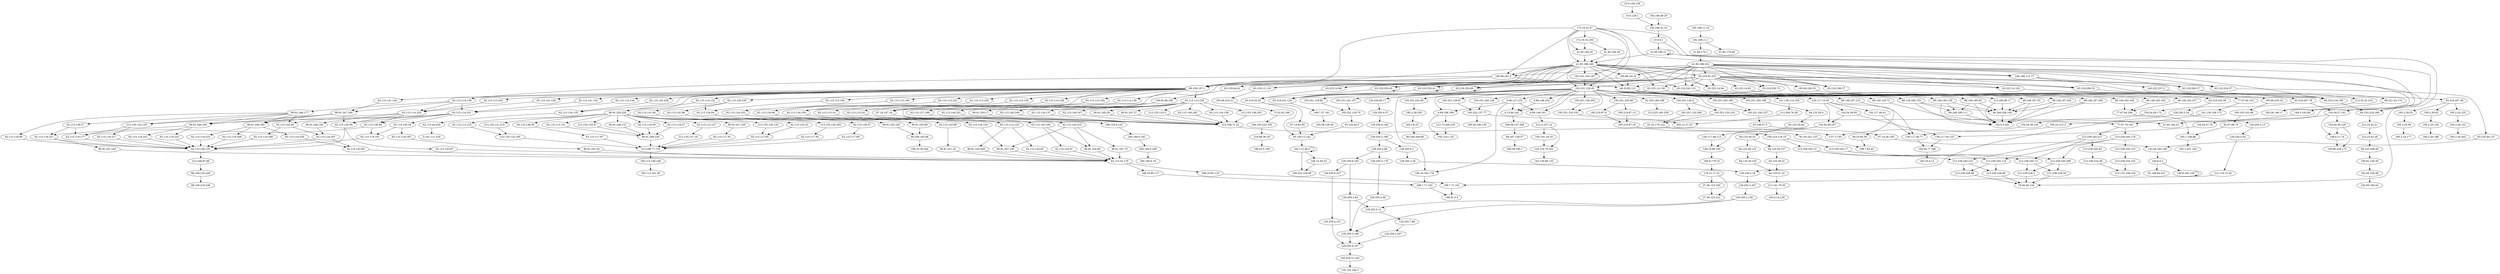 digraph  {
	"80.91.246.184" -> "62.115.119.225"	 [weight=5];
	"80.91.246.184" -> "62.115.119.221"	 [weight=3];
	"80.91.246.184" -> "62.115.119.241"	 [weight=4];
	"80.91.246.180" -> "62.115.119.209"	 [weight=5];
	"80.91.246.180" -> "62.115.119.229"	 [weight=1];
	"80.91.246.180" -> "62.115.119.223"	 [weight=4];
	"80.91.246.182" -> "62.115.119.207"	 [weight=2];
	"213.248.77.118" -> "195.113.156.106"	 [weight=90];
	"213.155.133.47" -> "80.91.249.226"	 [weight=5];
	"62.115.142.228" -> "62.115.134.135"	 [weight=71];
	"63.218.250.45" -> "63.218.250.45"	 [weight=13];
	"63.218.250.45" -> "63.218.251.134"	 [weight=13];
	"193.251.128.82" -> "193.251.129.70"	 [weight=4];
	"63.218.250.41" -> "63.218.250.41"	 [weight=15];
	"63.218.250.41" -> "63.218.251.134"	 [weight=15];
	"213.239.245.122" -> "213.239.224.103"	 [weight=54];
	"141.136.109.173" -> "77.67.76.142"	 [weight=84];
	"81.52.179.122" -> "78.153.231.123"	 [weight=34];
	"62.115.114.231" -> "80.91.246.184"	 [weight=5];
	"62.115.114.231" -> "62.115.143.80"	 [weight=4];
	"62.115.114.231" -> "62.115.140.34"	 [weight=7];
	"62.115.114.231" -> "62.115.139.59"	 [weight=8];
	"62.115.114.231" -> "62.115.120.94"	 [weight=2];
	"62.115.113.125" -> "213.155.132.165"	 [weight=6];
	"62.115.113.127" -> "213.155.137.19"	 [weight=5];
	"154.54.58.237" -> "130.117.48.113"	 [weight=83];
	"154.54.58.237" -> "149.14.88.150"	 [weight=3];
	"154.54.57.161" -> "154.54.57.70"	 [weight=5];
	"154.54.57.161" -> "149.6.11.74"	 [weight=2];
	"154.54.57.161" -> "154.54.39.126"	 [weight=178];
	"63.218.243.58" -> "129.250.5.24"	 [weight=18];
	"62.115.119.207" -> "62.115.140.125"	 [weight=4];
	"62.115.119.207" -> "62.115.143.95"	 [weight=2];
	"62.115.119.209" -> "62.115.140.125"	 [weight=5];
	"213.239.228.34" -> "78.46.48.134"	 [weight=29];
	"10.0.128.1" -> "192.168.32.32"	 [weight=1233];
	"129.250.5.12" -> "129.250.7.69"	 [weight=5];
	"185.98.161.9" -> "80.239.167.1"	 [weight=161];
	"185.98.161.9" -> "46.33.82.121"	 [weight=163];
	"193.251.128.4" -> "193.251.133.206"	 [weight=15];
	"193.251.128.4" -> "193.251.133.210"	 [weight=19];
	"63.218.207.38" -> "195.2.28.25"	 [weight=5];
	"63.218.207.38" -> "195.2.30.62"	 [weight=5];
	"63.218.207.38" -> "195.2.24.125"	 [weight=5];
	"185.98.161.5" -> "62.115.114.138"	 [weight=1];
	"185.98.161.5" -> "80.239.167.1"	 [weight=284];
	"185.98.161.5" -> "46.33.82.121"	 [weight=77];
	"195.66.236.53" -> "84.233.218.190"	 [weight=2];
	"81.253.184.189" -> "213.225.160.239"	 [weight=89];
	"72.52.92.166" -> "184.105.223.165"	 [weight=89];
	"80.91.254.17" -> "213.248.71.22"	 [weight=5];
	"195.219.87.13" -> "195.219.87.18"	 [weight=18];
	"63.218.55.42" -> "65.100.13.142"	 [weight=36];
	"63.218.55.42" -> "67.14.63.50"	 [weight=2];
	"41.85.184.21" -> "154.54.57.161"	 [weight=1];
	"41.85.184.21" -> "41.85.184.21"	 [weight=2];
	"41.85.184.21" -> "41.85.188.249"	 [weight=894];
	"41.85.184.25" -> "41.85.188.249"	 [weight=1072];
	"80.249.208.111" -> "192.5.5.241"	 [weight=4];
	"41.85.184.26" -> "41.85.188.249"	 [weight=1];
	"63.223.14.102" -> "77.67.94.153"	 [weight=23];
	"213.239.245.74" -> "213.239.228.34"	 [weight=17];
	"213.239.245.74" -> "213.239.228.2"	 [weight=16];
	"62.115.134.100" -> "62.115.143.210"	 [weight=3];
	"62.115.134.100" -> "62.115.143.194"	 [weight=3];
	"62.115.114.138" -> "62.115.114.231"	 [weight=21];
	"62.115.114.138" -> "62.115.114.229"	 [weight=12];
	"62.115.114.138" -> "80.91.246.177"	 [weight=37];
	"62.115.114.138" -> "80.91.247.240"	 [weight=17];
	"130.117.49.77" -> "154.54.77.186"	 [weight=31];
	"193.251.150.197" -> "193.251.129.45"	 [weight=703];
	"193.251.133.206" -> "81.52.179.122"	 [weight=15];
	"63.223.14.94" -> "77.67.94.153"	 [weight=47];
	"212.119.15.22" -> "199.7.71.161"	 [weight=10];
	"63.223.14.98" -> "63.218.55.42"	 [weight=27];
	"62.115.140.249" -> "213.248.71.22"	 [weight=6];
	"89.149.187.202" -> "192.5.5.241"	 [weight=5];
	"89.149.187.202" -> "80.249.208.140"	 [weight=5];
	"89.149.187.206" -> "192.5.5.241"	 [weight=6];
	"89.149.187.206" -> "80.249.208.140"	 [weight=4];
	"146.188.112.77" -> "140.222.237.5"	 [weight=42];
	"146.188.112.77" -> "213.53.32.210"	 [weight=45];
	"63.235.40.137" -> "143.56.245.194"	 [weight=45];
	"62.115.143.88" -> "80.91.251.52"	 [weight=5];
	"213.239.245.178" -> "213.239.245.122"	 [weight=54];
	"213.239.245.178" -> "213.239.245.206"	 [weight=4];
	"213.239.245.178" -> "213.239.245.114"	 [weight=6];
	"129.250.3.84" -> "129.250.5.12"	 [weight=4];
	"129.250.3.84" -> "129.250.3.189"	 [weight=66];
	"62.115.143.80" -> "62.115.119.207"	 [weight=4];
	"62.115.143.80" -> "62.115.119.189"	 [weight=5];
	"63.218.250.73" -> "63.218.251.134"	 [weight=45];
	"62.115.141.138" -> "62.115.114.229"	 [weight=1];
	"212.23.42.26" -> "84.233.208.26"	 [weight=91];
	"62.115.140.247" -> "213.248.71.22"	 [weight=6];
	"212.23.42.21" -> "212.23.42.26"	 [weight=91];
	"62.115.143.210" -> "80.91.254.93"	 [weight=3];
	"62.115.143.210" -> "80.91.251.230"	 [weight=5];
	"62.115.143.210" -> "80.91.247.73"	 [weight=3];
	"195.113.156.106" -> "195.113.161.50"	 [weight=90];
	"129.250.66.17" -> "129.250.4.37"	 [weight=81];
	"192.168.11.10" -> "192.168.11.1"	 [weight=1152];
	"62.115.140.125" -> "213.248.97.66"	 [weight=87];
	"89.149.183.169" -> "77.67.64.206"	 [weight=50];
	"62.115.115.14" -> "62.115.143.210"	 [weight=5];
	"89.149.183.165" -> "77.67.64.206"	 [weight=6];
	"193.251.241.157" -> "193.251.129.70"	 [weight=45];
	"62.115.114.130" -> "62.115.134.100"	 [weight=2];
	"62.115.114.132" -> "62.115.134.94"	 [weight=5];
	"62.115.114.132" -> "80.91.250.220"	 [weight=89];
	"63.218.207.78" -> "154.54.57.161"	 [weight=184];
	"63.218.207.78" -> "154.54.58.173"	 [weight=3];
	"213.239.228.2" -> "78.46.48.134"	 [weight=20];
	"195.66.224.21" -> "72.52.92.166"	 [weight=89];
	"64.125.29.25" -> "64.125.29.119"	 [weight=70];
	"64.125.29.25" -> "64.125.30.237"	 [weight=18];
	"89.149.180.129" -> "192.5.5.241"	 [weight=3];
	"89.149.180.129" -> "80.249.208.111"	 [weight=1];
	"89.149.180.129" -> "80.249.208.140"	 [weight=5];
	"195.2.28.25" -> "195.2.25.94"	 [weight=5];
	"46.33.83.30" -> "199.7.83.42"	 [weight=48];
	"193.251.216.102" -> "202.12.27.33"	 [weight=87];
	"130.117.48.113" -> "149.14.88.150"	 [weight=83];
	"199.7.71.161" -> "198.41.0.4"	 [weight=48];
	"199.7.71.163" -> "198.41.0.4"	 [weight=40];
	"89.149.185.93" -> "192.5.5.241"	 [weight=4];
	"89.149.185.93" -> "80.249.208.111"	 [weight=2];
	"89.149.185.93" -> "80.249.208.140"	 [weight=5];
	"195.2.28.250" -> "195.2.8.25"	 [weight=63];
	"213.200.76.38" -> "202.12.27.33"	 [weight=1];
	"141.136.110.230" -> "213.200.76.38"	 [weight=1];
	"213.161.79.50" -> "193.0.14.129"	 [weight=88];
	"63.218.55.253" -> "63.218.250.45"	 [weight=5];
	"63.218.55.253" -> "63.218.250.41"	 [weight=10];
	"63.218.55.253" -> "195.66.236.53"	 [weight=2];
	"63.218.55.253" -> "63.223.14.102"	 [weight=16];
	"63.218.55.253" -> "63.223.14.94"	 [weight=25];
	"63.218.55.253" -> "63.223.14.98"	 [weight=13];
	"63.218.55.253" -> "63.218.250.73"	 [weight=27];
	"63.218.55.253" -> "63.218.188.37"	 [weight=100];
	"63.218.55.253" -> "63.218.64.61"	 [weight=52];
	"63.218.55.253" -> "63.223.14.82"	 [weight=1];
	"63.218.55.253" -> "63.218.250.69"	 [weight=8];
	"63.218.55.253" -> "63.218.234.37"	 [weight=30];
	"63.218.55.253" -> "63.218.242.121"	 [weight=11];
	"63.218.55.253" -> "63.218.206.33"	 [weight=108];
	"63.218.55.253" -> "63.218.206.37"	 [weight=11];
	"63.218.55.253" -> "63.223.14.138"	 [weight=16];
	"63.218.55.253" -> "84.233.218.190"	 [weight=48];
	"63.218.55.253" -> "63.218.12.118"	 [weight=45];
	"159.63.48.109" -> "67.16.147.18"	 [weight=53];
	"159.63.48.109" -> "189.125.6.122"	 [weight=36];
	"4.15.84.142" -> "209.59.157.206"	 [weight=85];
	"62.115.119.177" -> "62.115.140.125"	 [weight=16];
	"80.91.245.29" -> "213.248.71.22"	 [weight=6];
	"185.8.179.23" -> "178.21.17.21"	 [weight=86];
	"213.239.245.82" -> "213.239.224.39"	 [weight=30];
	"154.54.57.70" -> "130.117.50.133"	 [weight=5];
	"80.91.247.239" -> "62.115.117.91"	 [weight=6];
	"89.221.43.174" -> "149.3.183.89"	 [weight=1];
	"192.168.32.32" -> "10.0.0.1"	 [weight=2481];
	"77.67.76.142" -> "213.239.245.178"	 [weight=64];
	"77.67.76.142" -> "213.239.245.217"	 [weight=59];
	"67.16.147.18" -> "189.125.6.122"	 [weight=54];
	"130.117.49.41" -> "130.117.49.77"	 [weight=26];
	"62.115.114.229" -> "80.91.246.180"	 [weight=1];
	"62.115.114.229" -> "80.91.246.182"	 [weight=2];
	"62.115.114.229" -> "62.115.139.59"	 [weight=4];
	"62.115.114.229" -> "62.115.120.94"	 [weight=8];
	"129.250.6.237" -> "129.250.4.151"	 [weight=1];
	"62.115.134.120" -> "80.91.251.230"	 [weight=5];
	"149.3.183.89" -> "195.22.213.3"	 [weight=1];
	"62.115.32.170" -> "199.16.95.117"	 [weight=3];
	"62.115.32.170" -> "199.16.95.119"	 [weight=38];
	"154.54.77.186" -> "192.33.4.12"	 [weight=89];
	"62.115.119.217" -> "62.115.140.125"	 [weight=6];
	"193.251.243.185" -> "193.251.243.237"	 [weight=5];
	"80.91.254.93" -> "62.115.32.170"	 [weight=6];
	"62.115.115.24" -> "62.115.143.210"	 [weight=3];
	"10.0.0.1" -> "41.85.184.21"	 [weight=898];
	"10.0.0.1" -> "41.85.184.22"	 [weight=56];
	"80.91.247.27" -> "213.248.71.22"	 [weight=6];
	"195.66.225.24" -> "109.105.102.98"	 [weight=1];
	"213.155.136.133" -> "62.115.117.85"	 [weight=6];
	"140.14.50.33" -> "199.252.154.66"	 [weight=2];
	"195.22.213.3" -> "5.57.17.65"	 [weight=1];
	"193.251.243.237" -> "63.146.27.5"	 [weight=44];
	"140.6.245.193" -> "140.6.245.193"	 [weight=2];
	"129.250.6.162" -> "129.250.3.84"	 [weight=70];
	"129.250.6.162" -> "129.250.6.237"	 [weight=1];
	"62.115.140.34" -> "62.115.119.193"	 [weight=3];
	"62.115.140.34" -> "62.115.119.191"	 [weight=4];
	"213.239.245.210" -> "213.239.228.66"	 [weight=13];
	"213.239.245.210" -> "213.239.228.98"	 [weight=10];
	"213.239.245.217" -> "213.239.245.74"	 [weight=16];
	"213.239.245.217" -> "213.239.245.82"	 [weight=30];
	"213.239.245.217" -> "213.239.245.210"	 [weight=13];
	"212.73.205.230" -> "192.134.1.25"	 [weight=87];
	"37.46.123.250" -> "37.46.123.222"	 [weight=85];
	"193.252.137.77" -> "41.85.184.22"	 [weight=1];
	"193.252.137.77" -> "185.42.190.150"	 [weight=265];
	"213.155.130.205" -> "62.115.117.93"	 [weight=5];
	"80.239.167.1" -> "62.115.142.228"	 [weight=71];
	"80.239.167.1" -> "62.115.134.100"	 [weight=2];
	"80.239.167.1" -> "62.115.114.138"	 [weight=86];
	"80.239.167.1" -> "62.115.141.138"	 [weight=1];
	"80.239.167.1" -> "62.115.114.130"	 [weight=2];
	"80.239.167.1" -> "62.115.114.132"	 [weight=94];
	"80.239.167.1" -> "62.115.140.230"	 [weight=90];
	"80.239.167.1" -> "62.115.141.142"	 [weight=2];
	"80.239.167.1" -> "62.115.141.140"	 [weight=3];
	"80.239.167.1" -> "62.115.134.135"	 [weight=14];
	"80.239.167.1" -> "62.115.114.144"	 [weight=3];
	"80.239.167.1" -> "62.115.113.228"	 [weight=89];
	"80.239.167.1" -> "62.115.113.222"	 [weight=1];
	"80.239.167.1" -> "62.115.113.220"	 [weight=2];
	"80.239.167.1" -> "80.91.250.220"	 [weight=1];
	"80.239.167.1" -> "62.115.115.196"	 [weight=3];
	"80.239.167.1" -> "62.115.115.194"	 [weight=5];
	"80.239.167.1" -> "62.115.115.192"	 [weight=5];
	"80.239.167.1" -> "62.115.115.202"	 [weight=2];
	"80.239.167.1" -> "62.115.114.128"	 [weight=2];
	"80.239.167.1" -> "62.115.114.126"	 [weight=3];
	"109.105.102.98" -> "83.97.88.74"	 [weight=1];
	"62.115.140.230" -> "62.115.141.86"	 [weight=89];
	"62.115.140.230" -> "62.115.141.84"	 [weight=1];
	"193.251.129.87" -> "193.252.137.77"	 [weight=87];
	"63.218.64.61" -> "159.63.48.109"	 [weight=89];
	"200.160.0.249" -> "200.160.6.19"	 [weight=90];
	"193.251.133.210" -> "81.52.179.122"	 [weight=19];
	"216.66.36.18" -> "199.43.0.189"	 [weight=89];
	"63.223.14.82" -> "195.66.225.24"	 [weight=1];
	"64.125.29.119" -> "64.125.30.235"	 [weight=70];
	"64.125.28.22" -> "64.125.21.22"	 [weight=18];
	"129.250.2.196" -> "129.250.4.69"	 [weight=80];
	"129.250.2.196" -> "129.250.5.1"	 [weight=1];
	"193.251.250.48" -> "195.219.87.13"	 [weight=18];
	"193.251.250.48" -> "195.219.87.9"	 [weight=27];
	"62.115.141.142" -> "62.115.114.231"	 [weight=2];
	"62.115.141.140" -> "80.91.247.240"	 [weight=3];
	"63.218.250.69" -> "63.218.250.69"	 [weight=15];
	"63.218.250.69" -> "63.218.251.134"	 [weight=15];
	"172.16.32.250" -> "41.85.184.25"	 [weight=1060];
	"172.16.32.250" -> "41.85.184.26"	 [weight=78];
	"200.160.0.182" -> "200.160.0.249"	 [weight=90];
	"80.91.246.131" -> "80.91.249.226"	 [weight=12];
	"62.115.134.94" -> "62.115.143.88"	 [weight=5];
	"62.115.134.94" -> "62.115.134.120"	 [weight=5];
	"62.115.134.96" -> "62.115.143.194"	 [weight=1];
	"62.115.134.96" -> "62.115.112.125"	 [weight=2];
	"62.115.117.85" -> "213.248.77.118"	 [weight=12];
	"62.115.117.87" -> "213.248.77.118"	 [weight=6];
	"65.100.13.142" -> "192.112.36.4"	 [weight=87];
	"62.115.119.193" -> "80.91.251.54"	 [weight=3];
	"10.0.128.126" -> "10.0.128.1"	 [weight=1235];
	"199.16.95.117" -> "199.7.71.163"	 [weight=3];
	"62.115.139.59" -> "62.115.119.177"	 [weight=4];
	"62.115.139.59" -> "62.115.119.191"	 [weight=8];
	"62.115.139.57" -> "62.115.119.177"	 [weight=8];
	"62.115.139.57" -> "62.115.119.221"	 [weight=6];
	"199.16.95.119" -> "199.7.71.161"	 [weight=38];
	"213.155.132.155" -> "62.115.119.177"	 [weight=4];
	"213.155.132.155" -> "62.115.119.217"	 [weight=6];
	"129.250.3.189" -> "129.250.4.107"	 [weight=83];
	"213.200.80.17" -> "192.5.5.241"	 [weight=8];
	"213.200.80.17" -> "80.249.208.140"	 [weight=7];
	"89.106.218.228" -> "89.106.219.238"	 [weight=87];
	"154.54.39.65" -> "154.54.58.237"	 [weight=83];
	"154.54.39.65" -> "130.117.50.133"	 [weight=53];
	"195.219.87.18" -> "195.219.219.10"	 [weight=45];
	"192.65.184.58" -> "192.65.184.54"	 [weight=91];
	"213.155.133.5" -> "213.248.71.22"	 [weight=4];
	"62.115.119.59" -> "80.91.249.226"	 [weight=5];
	"195.2.25.154" -> "195.2.30.198"	 [weight=5];
	"62.115.140.245" -> "213.248.71.22"	 [weight=11];
	"62.115.119.57" -> "80.91.249.226"	 [weight=11];
	"193.251.129.45" -> "193.251.128.82"	 [weight=4];
	"193.251.129.45" -> "193.251.128.4"	 [weight=34];
	"193.251.129.45" -> "81.253.184.189"	 [weight=89];
	"193.251.129.45" -> "129.250.66.17"	 [weight=81];
	"193.251.129.45" -> "193.251.241.157"	 [weight=45];
	"193.251.129.45" -> "193.251.216.102"	 [weight=1];
	"193.251.129.45" -> "4.15.84.142"	 [weight=74];
	"193.251.129.45" -> "193.251.243.185"	 [weight=5];
	"193.251.129.45" -> "193.251.243.237"	 [weight=39];
	"193.251.129.45" -> "193.251.129.87"	 [weight=87];
	"193.251.129.45" -> "193.251.250.48"	 [weight=45];
	"193.251.129.45" -> "193.251.250.188"	 [weight=88];
	"193.251.129.45" -> "193.251.128.203"	 [weight=86];
	"193.251.129.45" -> "4.69.148.181"	 [weight=80];
	"193.251.129.45" -> "4.69.168.199"	 [weight=76];
	"193.251.129.45" -> "4.69.148.254"	 [weight=5];
	"193.251.129.45" -> "195.16.162.174"	 [weight=21];
	"193.251.129.45" -> "130.117.15.93"	 [weight=167];
	"193.251.129.45" -> "193.251.240.128"	 [weight=179];
	"193.251.129.45" -> "193.251.252.66"	 [weight=63];
	"193.251.129.45" -> "4.68.127.233"	 [weight=44];
	"140.6.0.3" -> "140.6.245.193"	 [weight=6];
	"140.6.0.3" -> "63.148.64.222"	 [weight=3];
	"83.97.88.74" -> "193.1.236.86"	 [weight=1];
	"63.146.27.5" -> "67.14.28.138"	 [weight=44];
	"62.115.120.94" -> "62.115.140.125"	 [weight=14];
	"62.115.120.94" -> "62.115.143.97"	 [weight=2];
	"62.115.120.96" -> "62.115.140.125"	 [weight=6];
	"213.248.97.66" -> "89.106.218.228"	 [weight=87];
	"193.251.250.188" -> "64.125.29.4"	 [weight=88];
	"63.218.234.37" -> "63.235.40.137"	 [weight=45];
	"41.85.188.252" -> "185.98.161.9"	 [weight=204];
	"41.85.188.252" -> "185.98.161.5"	 [weight=127];
	"41.85.188.252" -> "63.223.14.102"	 [weight=7];
	"41.85.188.252" -> "63.223.14.94"	 [weight=8];
	"41.85.188.252" -> "146.188.112.77"	 [weight=45];
	"41.85.188.252" -> "63.218.250.73"	 [weight=18];
	"41.85.188.252" -> "63.218.55.253"	 [weight=210];
	"41.85.188.252" -> "63.218.188.37"	 [weight=38];
	"41.85.188.252" -> "80.239.167.1"	 [weight=14];
	"41.85.188.252" -> "193.251.129.45"	 [weight=330];
	"41.85.188.252" -> "63.218.234.37"	 [weight=15];
	"41.85.188.252" -> "84.233.218.186"	 [weight=1];
	"41.85.188.252" -> "63.218.242.121"	 [weight=3];
	"41.85.188.252" -> "63.218.206.33"	 [weight=2];
	"41.85.188.252" -> "63.218.206.37"	 [weight=5];
	"41.85.188.252" -> "84.233.218.190"	 [weight=40];
	"41.85.188.252" -> "46.33.82.121"	 [weight=14];
	"63.235.40.5" -> "65.100.13.142"	 [weight=49];
	"62.115.119.191" -> "62.115.140.125"	 [weight=12];
	"84.233.218.186" -> "212.23.42.21"	 [weight=91];
	"154.54.58.173" -> "154.54.56.130"	 [weight=3];
	"80.91.246.177" -> "80.91.246.184"	 [weight=4];
	"80.91.246.177" -> "80.91.246.180"	 [weight=4];
	"80.91.246.177" -> "62.115.143.80"	 [weight=5];
	"80.91.246.177" -> "62.115.139.57"	 [weight=14];
	"80.91.246.177" -> "213.155.132.155"	 [weight=4];
	"80.91.246.177" -> "62.115.120.96"	 [weight=6];
	"62.115.134.139" -> "213.248.71.22"	 [weight=17];
	"62.115.136.57" -> "62.115.117.89"	 [weight=6];
	"62.115.136.55" -> "62.115.117.87"	 [weight=6];
	"62.115.134.137" -> "213.248.71.22"	 [weight=6];
	"62.115.134.135" -> "62.115.44.254"	 [weight=85];
	"195.2.8.25" -> "80.249.208.68"	 [weight=8];
	"189.125.6.122" -> "200.160.0.182"	 [weight=90];
	"80.91.254.249" -> "62.115.32.170"	 [weight=2];
	"62.115.135.23" -> "62.115.117.85"	 [weight=6];
	"62.115.119.229" -> "62.115.143.95"	 [weight=1];
	"213.239.228.66" -> "78.46.48.134"	 [weight=19];
	"62.115.119.225" -> "62.115.140.125"	 [weight=5];
	"62.115.119.221" -> "62.115.140.125"	 [weight=6];
	"62.115.119.221" -> "80.91.251.234"	 [weight=3];
	"62.115.119.223" -> "62.115.140.125"	 [weight=4];
	"213.155.136.203" -> "213.248.71.22"	 [weight=5];
	"129.250.4.37" -> "129.250.4.148"	 [weight=81];
	"80.239.192.66" -> "198.35.26.244"	 [weight=90];
	"195.81.130.30" -> "192.65.184.58"	 [weight=91];
	"62.115.141.86" -> "80.91.253.68"	 [weight=89];
	"62.115.141.84" -> "80.91.252.220"	 [weight=1];
	"64.125.29.4" -> "64.125.29.84"	 [weight=88];
	"63.218.242.121" -> "63.218.243.58"	 [weight=18];
	"77.67.64.206" -> "193.1.236.86"	 [weight=89];
	"184.105.223.165" -> "216.66.36.18"	 [weight=89];
	"80.91.252.220" -> "80.239.192.66"	 [weight=1];
	"84.233.208.26" -> "195.81.130.30"	 [weight=91];
	"80.91.253.68" -> "80.239.192.66"	 [weight=89];
	"130.117.50.133" -> "154.54.77.186"	 [weight=58];
	"62.115.114.144" -> "62.115.114.231"	 [weight=3];
	"62.115.143.194" -> "80.91.254.93"	 [weight=3];
	"62.115.143.194" -> "62.115.143.91"	 [weight=1];
	"154.54.56.130" -> "130.117.49.77"	 [weight=3];
	"193.251.128.203" -> "193.251.216.102"	 [weight=86];
	"64.125.30.235" -> "64.125.21.22"	 [weight=70];
	"129.250.2.149" -> "129.250.5.12"	 [weight=1];
	"129.250.2.149" -> "129.250.3.189"	 [weight=8];
	"64.125.30.237" -> "64.125.28.22"	 [weight=18];
	"4.69.148.181" -> "212.3.237.14"	 [weight=90];
	"129.250.4.148" -> "129.250.2.196"	 [weight=81];
	"213.239.245.206" -> "213.239.228.34"	 [weight=12];
	"213.239.245.206" -> "213.239.228.2"	 [weight=4];
	"192.112.36.4" -> "140.14.50.33"	 [weight=2];
	"192.112.36.4" -> "192.112.36.4"	 [weight=87];
	"192.112.36.4" -> "199.252.154.66"	 [weight=85];
	"129.250.3.207" -> "129.250.2.149"	 [weight=9];
	"62.115.134.102" -> "62.115.112.125"	 [weight=3];
	"213.239.245.13" -> "213.239.245.74"	 [weight=17];
	"213.239.245.13" -> "213.239.245.210"	 [weight=10];
	"129.250.3.13" -> "129.250.4.54"	 [weight=10];
	"213.239.245.17" -> "213.239.245.206"	 [weight=12];
	"213.239.245.17" -> "213.239.245.114"	 [weight=6];
	"149.14.88.150" -> "185.8.179.23"	 [weight=86];
	"89.149.129.73" -> "77.67.76.142"	 [weight=39];
	"129.250.2.26" -> "129.250.2.18"	 [weight=1];
	"213.239.224.39" -> "213.133.109.134"	 [weight=30];
	"62.115.113.228" -> "80.91.254.17"	 [weight=5];
	"62.115.113.228" -> "62.115.140.249"	 [weight=6];
	"62.115.113.228" -> "62.115.140.247"	 [weight=6];
	"62.115.113.228" -> "80.91.245.29"	 [weight=6];
	"62.115.113.228" -> "80.91.247.27"	 [weight=6];
	"62.115.113.228" -> "213.155.133.5"	 [weight=4];
	"62.115.113.228" -> "62.115.140.245"	 [weight=11];
	"62.115.113.228" -> "62.115.134.139"	 [weight=17];
	"62.115.113.228" -> "62.115.134.137"	 [weight=6];
	"62.115.113.228" -> "213.155.136.203"	 [weight=5];
	"62.115.113.228" -> "62.115.137.199"	 [weight=11];
	"62.115.113.228" -> "62.115.140.251"	 [weight=6];
	"195.2.30.62" -> "195.2.25.154"	 [weight=5];
	"62.115.113.222" -> "62.115.134.96"	 [weight=1];
	"62.115.113.220" -> "62.115.134.96"	 [weight=2];
	"62.115.137.199" -> "213.248.71.22"	 [weight=11];
	"129.250.2.207" -> "129.250.4.107"	 [weight=5];
	"199.7.57.161" -> "192.58.128.30"	 [weight=88];
	"4.69.168.199" -> "212.73.205.230"	 [weight=87];
	"4.69.168.199" -> "192.134.1.25"	 [weight=1];
	"212.3.237.14" -> "193.191.18.10"	 [weight=89];
	"212.3.237.14" -> "143.129.70.202"	 [weight=1];
	"213.239.245.114" -> "213.239.228.66"	 [weight=6];
	"213.239.245.114" -> "213.239.228.98"	 [weight=6];
	"213.155.131.215" -> "213.155.132.165"	 [weight=6];
	"80.91.250.220" -> "213.155.133.47"	 [weight=5];
	"80.91.250.220" -> "62.115.113.125"	 [weight=6];
	"80.91.250.220" -> "62.115.113.127"	 [weight=5];
	"80.91.250.220" -> "80.91.247.239"	 [weight=6];
	"80.91.250.220" -> "213.155.136.133"	 [weight=6];
	"80.91.250.220" -> "213.155.130.205"	 [weight=5];
	"80.91.250.220" -> "80.91.246.131"	 [weight=12];
	"80.91.250.220" -> "62.115.119.59"	 [weight=5];
	"80.91.250.220" -> "62.115.119.57"	 [weight=11];
	"80.91.250.220" -> "62.115.136.57"	 [weight=6];
	"80.91.250.220" -> "62.115.136.55"	 [weight=6];
	"80.91.250.220" -> "62.115.135.23"	 [weight=6];
	"80.91.250.220" -> "213.155.131.215"	 [weight=6];
	"80.91.250.220" -> "62.115.113.131"	 [weight=5];
	"62.115.117.93" -> "213.248.77.118"	 [weight=5];
	"62.115.117.91" -> "213.248.77.118"	 [weight=6];
	"4.69.148.254" -> "4.15.84.142"	 [weight=5];
	"62.115.113.131" -> "80.91.249.226"	 [weight=5];
	"129.250.4.96" -> "129.250.3.189"	 [weight=9];
	"77.67.94.153" -> "141.136.109.173"	 [weight=84];
	"213.155.132.165" -> "213.248.77.118"	 [weight=12];
	"195.16.162.174" -> "199.7.71.163"	 [weight=37];
	"193.1.236.86" -> "193.1.201.140"	 [weight=90];
	"193.191.18.10" -> "143.129.70.202"	 [weight=88];
	"129.250.4.69" -> "129.250.6.162"	 [weight=71];
	"129.250.4.69" -> "129.250.3.178"	 [weight=9];
	"62.115.117.89" -> "213.248.77.118"	 [weight=6];
	"213.155.137.19" -> "213.248.77.118"	 [weight=5];
	"192.168.38.20" -> "192.168.32.32"	 [weight=1248];
	"130.117.15.93" -> "154.54.58.237"	 [weight=3];
	"130.117.15.93" -> "130.117.49.77"	 [weight=2];
	"130.117.15.93" -> "130.117.49.41"	 [weight=26];
	"130.117.15.93" -> "154.54.39.65"	 [weight=136];
	"129.250.4.107" -> "165.254.21.242"	 [weight=89];
	"63.218.206.33" -> "63.218.207.78"	 [weight=187];
	"63.218.206.37" -> "63.218.207.38"	 [weight=15];
	"63.218.206.37" -> "89.221.43.174"	 [weight=1];
	"89.149.187.53" -> "192.5.5.241"	 [weight=9];
	"89.149.187.53" -> "80.249.208.140"	 [weight=5];
	"195.2.25.94" -> "195.2.24.177"	 [weight=5];
	"62.115.140.251" -> "213.248.71.22"	 [weight=6];
	"193.251.129.70" -> "63.235.40.5"	 [weight=49];
	"213.248.71.22" -> "5.57.17.65"	 [weight=89];
	"80.91.251.234" -> "62.115.32.170"	 [weight=3];
	"140.222.237.5" -> "213.53.32.210"	 [weight=42];
	"80.91.247.240" -> "80.91.246.184"	 [weight=3];
	"80.91.247.240" -> "80.91.246.180"	 [weight=5];
	"80.91.247.240" -> "213.155.132.155"	 [weight=6];
	"80.91.247.240" -> "62.115.120.94"	 [weight=6];
	"62.115.112.125" -> "80.91.254.249"	 [weight=2];
	"62.115.112.125" -> "62.115.143.93"	 [weight=3];
	"62.115.115.196" -> "62.115.134.102"	 [weight=3];
	"62.115.115.194" -> "62.115.134.94"	 [weight=5];
	"62.115.115.192" -> "62.115.115.14"	 [weight=5];
	"62.115.115.202" -> "62.115.114.229"	 [weight=2];
	"63.223.14.138" -> "63.218.55.42"	 [weight=11];
	"63.223.14.138" -> "77.67.94.153"	 [weight=14];
	"213.239.224.103" -> "213.133.109.134"	 [weight=54];
	"165.254.21.242" -> "130.152.184.3"	 [weight=89];
	"89.149.183.237" -> "77.67.64.206"	 [weight=33];
	"195.219.219.10" -> "213.239.245.13"	 [weight=27];
	"195.219.219.10" -> "213.239.245.17"	 [weight=18];
	"80.91.249.226" -> "213.248.77.118"	 [weight=38];
	"41.85.188.249" -> "63.218.250.45"	 [weight=8];
	"41.85.188.249" -> "63.218.250.41"	 [weight=5];
	"41.85.188.249" -> "185.98.161.9"	 [weight=120];
	"41.85.188.249" -> "185.98.161.5"	 [weight=232];
	"41.85.188.249" -> "193.251.150.197"	 [weight=700];
	"41.85.188.249" -> "63.223.14.94"	 [weight=14];
	"41.85.188.249" -> "63.223.14.98"	 [weight=14];
	"41.85.188.249" -> "146.188.112.77"	 [weight=42];
	"41.85.188.249" -> "63.218.55.253"	 [weight=318];
	"41.85.188.249" -> "67.16.147.18"	 [weight=1];
	"41.85.188.249" -> "63.218.188.37"	 [weight=40];
	"41.85.188.249" -> "80.239.167.1"	 [weight=19];
	"41.85.188.249" -> "63.218.64.61"	 [weight=37];
	"41.85.188.249" -> "63.218.250.69"	 [weight=7];
	"41.85.188.249" -> "193.251.129.45"	 [weight=277];
	"41.85.188.249" -> "63.218.242.121"	 [weight=4];
	"41.85.188.249" -> "63.218.206.33"	 [weight=77];
	"41.85.188.249" -> "63.223.14.138"	 [weight=9];
	"41.85.188.249" -> "46.33.82.121"	 [weight=6];
	"41.85.188.249" -> "63.218.12.118"	 [weight=44];
	"193.251.240.128" -> "193.252.137.77"	 [weight=179];
	"84.233.218.190" -> "84.233.218.186"	 [weight=90];
	"149.6.11.74" -> "195.66.226.175"	 [weight=179];
	"62.115.119.189" -> "62.115.140.125"	 [weight=5];
	"213.239.228.98" -> "78.46.48.134"	 [weight=16];
	"69.167.128.57" -> "209.59.185.7"	 [weight=85];
	"129.250.4.54" -> "212.119.15.22"	 [weight=10];
	"89.149.187.210" -> "46.33.83.30"	 [weight=48];
	"129.250.7.69" -> "129.250.2.207"	 [weight=5];
	"129.250.2.18" -> "129.250.3.207"	 [weight=9];
	"62.115.143.93" -> "62.115.32.170"	 [weight=3];
	"62.115.143.91" -> "62.115.32.170"	 [weight=1];
	"172.16.32.47" -> "192.36.148.17"	 [weight=1];
	"172.16.32.47" -> "185.98.161.5"	 [weight=3];
	"172.16.32.47" -> "41.85.184.25"	 [weight=12];
	"172.16.32.47" -> "78.46.48.134"	 [weight=1];
	"172.16.32.47" -> "193.251.150.197"	 [weight=3];
	"172.16.32.47" -> "80.239.167.1"	 [weight=3];
	"172.16.32.47" -> "172.16.32.250"	 [weight=1151];
	"172.16.32.47" -> "193.251.129.45"	 [weight=3];
	"172.16.32.47" -> "41.85.188.249"	 [weight=7];
	"62.115.143.97" -> "62.115.32.170"	 [weight=2];
	"67.14.63.50" -> "65.100.13.142"	 [weight=2];
	"62.115.143.95" -> "62.115.32.170"	 [weight=3];
	"129.250.3.178" -> "129.250.4.96"	 [weight=9];
	"143.56.245.194" -> "140.6.0.3"	 [weight=33];
	"62.115.44.254" -> "5.101.111.218"	 [weight=85];
	"62.115.114.128" -> "62.115.134.100"	 [weight=2];
	"62.115.114.126" -> "62.115.115.24"	 [weight=3];
	"41.85.175.1" -> "41.85.188.252"	 [weight=1081];
	"80.91.251.230" -> "62.115.32.170"	 [weight=10];
	"192.168.11.1" -> "41.85.175.69"	 [weight=70];
	"192.168.11.1" -> "41.85.175.1"	 [weight=1081];
	"63.218.251.134" -> "199.7.57.161"	 [weight=88];
	"62.115.119.241" -> "62.115.140.125"	 [weight=4];
	"209.59.157.206" -> "69.167.128.57"	 [weight=85];
	"46.33.82.121" -> "89.149.187.202"	 [weight=10];
	"46.33.82.121" -> "89.149.187.206"	 [weight=10];
	"46.33.82.121" -> "89.149.183.169"	 [weight=50];
	"46.33.82.121" -> "89.149.183.165"	 [weight=6];
	"46.33.82.121" -> "89.149.180.129"	 [weight=9];
	"46.33.82.121" -> "89.149.185.93"	 [weight=11];
	"46.33.82.121" -> "141.136.110.230"	 [weight=1];
	"46.33.82.121" -> "213.200.80.17"	 [weight=15];
	"46.33.82.121" -> "89.149.129.73"	 [weight=39];
	"46.33.82.121" -> "89.149.187.53"	 [weight=14];
	"46.33.82.121" -> "89.149.183.237"	 [weight=33];
	"46.33.82.121" -> "89.149.187.210"	 [weight=48];
	"46.33.82.121" -> "89.149.180.133"	 [weight=14];
	"63.218.12.118" -> "195.66.224.21"	 [weight=89];
	"89.149.180.133" -> "192.5.5.241"	 [weight=9];
	"89.149.180.133" -> "80.249.208.111"	 [weight=1];
	"89.149.180.133" -> "80.249.208.140"	 [weight=4];
	"67.14.28.138" -> "143.56.245.194"	 [weight=44];
	"78.153.231.123" -> "199.7.83.42"	 [weight=34];
	"80.91.247.73" -> "62.115.32.170"	 [weight=3];
	"80.91.251.54" -> "62.115.32.170"	 [weight=3];
	"80.249.208.140" -> "192.5.5.241"	 [weight=35];
	"80.91.251.52" -> "62.115.32.170"	 [weight=5];
	"129.250.5.24" -> "129.250.3.13"	 [weight=10];
	"129.250.5.24" -> "129.250.2.18"	 [weight=8];
	"129.250.4.151" -> "129.250.4.107"	 [weight=1];
	"143.129.70.202" -> "143.129.80.132"	 [weight=89];
	"64.125.29.84" -> "64.125.29.25"	 [weight=88];
	"154.54.39.126" -> "149.6.11.74"	 [weight=177];
	"154.54.39.126" -> "195.66.226.175"	 [weight=1];
	"129.250.5.1" -> "129.250.2.26"	 [weight=1];
	"195.2.24.122" -> "195.2.30.202"	 [weight=5];
	"195.2.24.125" -> "195.2.24.122"	 [weight=5];
	"195.219.87.9" -> "195.219.87.18"	 [weight=27];
	"193.251.252.66" -> "195.2.28.250"	 [weight=63];
	"4.68.127.233" -> "4.15.84.142"	 [weight=6];
	"4.68.127.233" -> "4.69.148.181"	 [weight=10];
	"4.68.127.233" -> "4.69.168.199"	 [weight=12];
	"4.68.127.233" -> "195.16.162.174"	 [weight=16];
	"64.125.21.22" -> "213.161.79.50"	 [weight=88];
	"178.21.17.21" -> "37.46.123.250"	 [weight=85];
	"178.21.17.21" -> "37.46.123.222"	 [weight=1];
	"213.53.32.210" -> "192.36.148.17"	 [weight=87];
}
